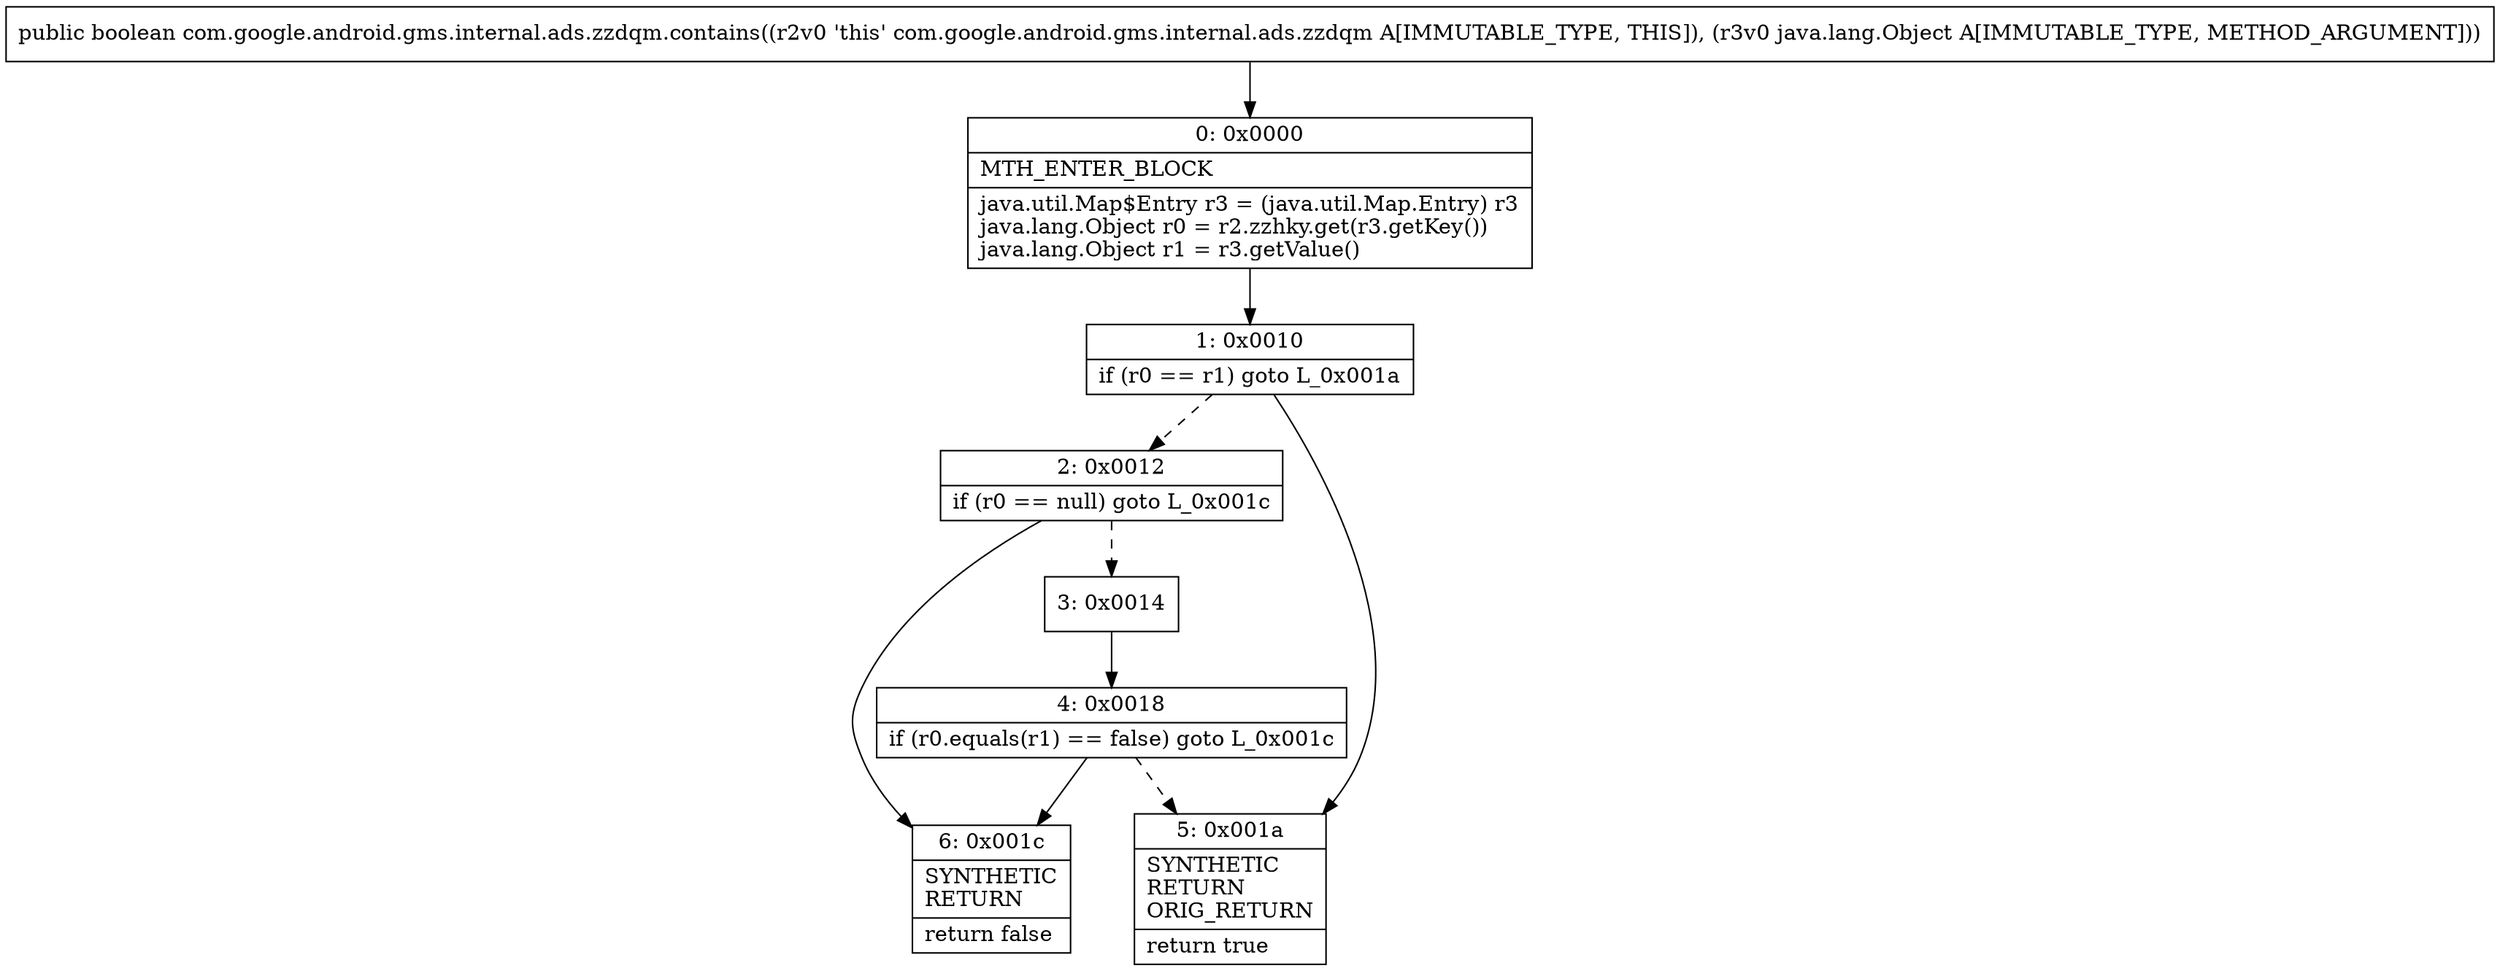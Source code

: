 digraph "CFG forcom.google.android.gms.internal.ads.zzdqm.contains(Ljava\/lang\/Object;)Z" {
Node_0 [shape=record,label="{0\:\ 0x0000|MTH_ENTER_BLOCK\l|java.util.Map$Entry r3 = (java.util.Map.Entry) r3\ljava.lang.Object r0 = r2.zzhky.get(r3.getKey())\ljava.lang.Object r1 = r3.getValue()\l}"];
Node_1 [shape=record,label="{1\:\ 0x0010|if (r0 == r1) goto L_0x001a\l}"];
Node_2 [shape=record,label="{2\:\ 0x0012|if (r0 == null) goto L_0x001c\l}"];
Node_3 [shape=record,label="{3\:\ 0x0014}"];
Node_4 [shape=record,label="{4\:\ 0x0018|if (r0.equals(r1) == false) goto L_0x001c\l}"];
Node_5 [shape=record,label="{5\:\ 0x001a|SYNTHETIC\lRETURN\lORIG_RETURN\l|return true\l}"];
Node_6 [shape=record,label="{6\:\ 0x001c|SYNTHETIC\lRETURN\l|return false\l}"];
MethodNode[shape=record,label="{public boolean com.google.android.gms.internal.ads.zzdqm.contains((r2v0 'this' com.google.android.gms.internal.ads.zzdqm A[IMMUTABLE_TYPE, THIS]), (r3v0 java.lang.Object A[IMMUTABLE_TYPE, METHOD_ARGUMENT])) }"];
MethodNode -> Node_0;
Node_0 -> Node_1;
Node_1 -> Node_2[style=dashed];
Node_1 -> Node_5;
Node_2 -> Node_3[style=dashed];
Node_2 -> Node_6;
Node_3 -> Node_4;
Node_4 -> Node_5[style=dashed];
Node_4 -> Node_6;
}

